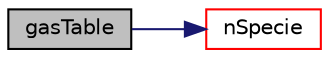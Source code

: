 digraph "gasTable"
{
  bgcolor="transparent";
  edge [fontname="Helvetica",fontsize="10",labelfontname="Helvetica",labelfontsize="10"];
  node [fontname="Helvetica",fontsize="10",shape=record];
  rankdir="LR";
  Node1 [label="gasTable",height=0.2,width=0.4,color="black", fillcolor="grey75", style="filled", fontcolor="black"];
  Node1 -> Node2 [color="midnightblue",fontsize="10",style="solid",fontname="Helvetica"];
  Node2 [label="nSpecie",height=0.2,width=0.4,color="red",URL="$a02084.html#a5c95f1708b2785c13b8cf0e2e85f285a",tooltip="The number of solids. "];
}
